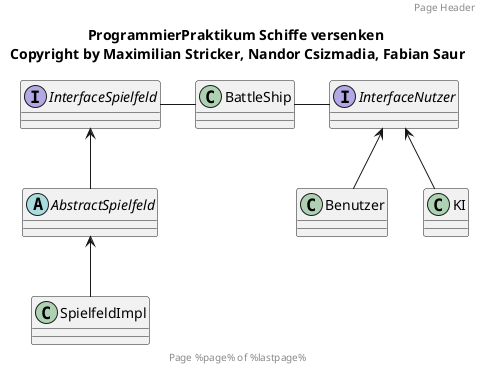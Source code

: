 @startuml name "Wichtige Funktionen"
'alt + D um das UML-Diagramm anzuzeigen
'STRG + S ==> Speichern

' abstract
' abstract class
' circle
' interface
' diamond für Raute
' entity

' class ClassName <Dies soll eine Notiz adrstellen>
' class time <<(D,#FF7700)datatype>>
' enum Buchungszustand <<enumeration>>
' class time <<(D,#FF7700)>>

' /AnzahlWartender ist ein abgeleitetes Attribut
' --Durchgestrichener Text--

' +
' -
' # protected
' ~ package privat
' {static} für statische Attribute oder Operationen
' Methode {abstract} : string

header Page Header
footer Page %page% of %lastpage%
title ProgrammierPraktikum Schiffe versenken \nCopyright by Maximilian Stricker, Nandor Csizmadia, Fabian Saur

abstract class AbstractSpielfeld
{

}

interface InterfaceSpielfeld
{

}

class SpielfeldImpl
{

}

class BattleShip
{

}

class Benutzer
{

}

interface InterfaceNutzer
{

}

class KI 
{

}


InterfaceSpielfeld <-down- AbstractSpielfeld
AbstractSpielfeld <-down- SpielfeldImpl

InterfaceNutzer <-down- Benutzer
InterfaceNutzer <-down- KI

InterfaceSpielfeld -right- BattleShip
BattleShip -right- InterfaceNutzer
' package PackageName {
    'Was gehört dazu?
'}


' ggf.  left right up down einfügen
' --|> Extension
' --* Composition
' --o Aggregation

' -->
' ..>
' ..|>
' *-->
' #--
' x--
' }--
' +--
' ^--


' Beziehung1 "Mulitiplizität"    --  "Mulitiplizität" Beziehung1 : BeschreibungPfeil < | >
' WarteListe "0..*" o-- "0..*\n{ordered}\n+Wartender" Kunde 

' <> diamond
' Klasse1 -- diamond

@enduml